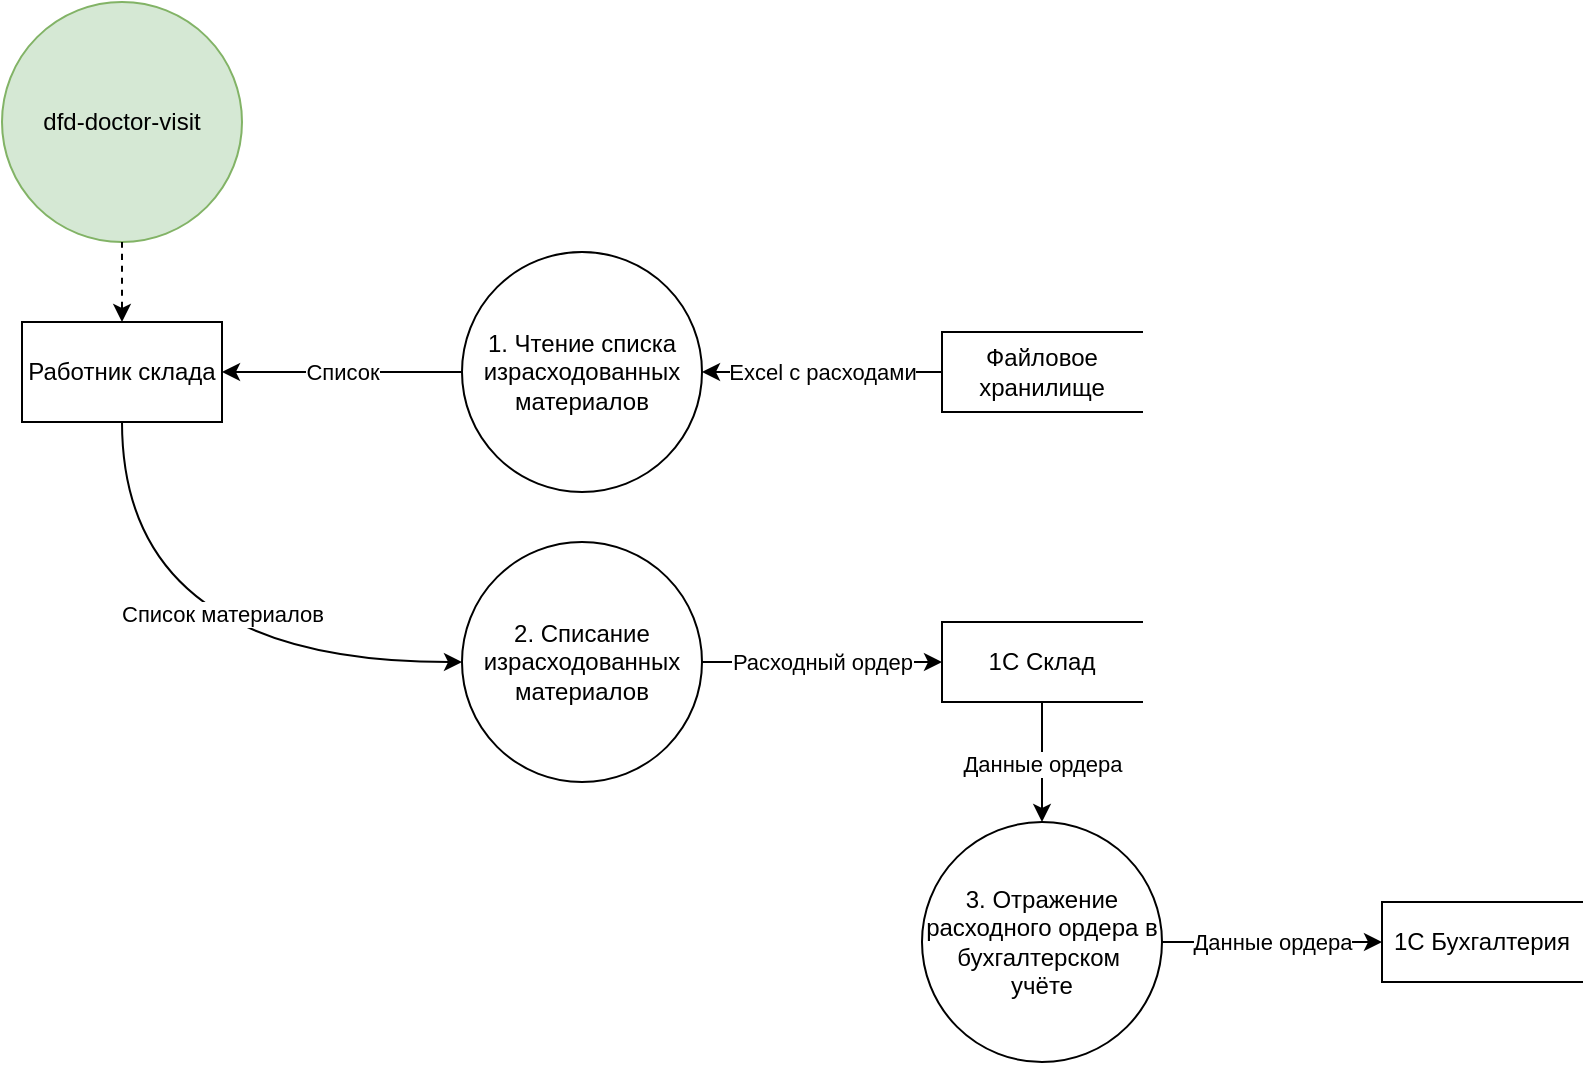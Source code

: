 <mxfile version="28.0.6">
  <diagram name="Page-1" id="ykQ6Q0lQL1jeBx256BEe">
    <mxGraphModel dx="1374" dy="848" grid="1" gridSize="10" guides="1" tooltips="1" connect="1" arrows="1" fold="1" page="1" pageScale="1" pageWidth="850" pageHeight="1100" math="0" shadow="0">
      <root>
        <mxCell id="0" />
        <mxCell id="1" parent="0" />
        <mxCell id="fgeuXzMo8uMWAzaWrkan-3" value="dfd-doctor-visit" style="shape=ellipse;html=1;dashed=0;whiteSpace=wrap;perimeter=ellipsePerimeter;fillColor=#d5e8d4;strokeColor=#82b366;" vertex="1" parent="1">
          <mxGeometry x="10" y="30" width="120" height="120" as="geometry" />
        </mxCell>
        <mxCell id="fgeuXzMo8uMWAzaWrkan-4" style="edgeStyle=orthogonalEdgeStyle;rounded=0;orthogonalLoop=1;jettySize=auto;html=1;dashed=1;curved=1;" edge="1" parent="1" source="fgeuXzMo8uMWAzaWrkan-3" target="fgeuXzMo8uMWAzaWrkan-6">
          <mxGeometry relative="1" as="geometry" />
        </mxCell>
        <mxCell id="fgeuXzMo8uMWAzaWrkan-5" value="Список" style="edgeStyle=orthogonalEdgeStyle;rounded=0;orthogonalLoop=1;jettySize=auto;html=1;curved=1;" edge="1" parent="1" source="fgeuXzMo8uMWAzaWrkan-12" target="fgeuXzMo8uMWAzaWrkan-6">
          <mxGeometry relative="1" as="geometry" />
        </mxCell>
        <mxCell id="fgeuXzMo8uMWAzaWrkan-23" style="edgeStyle=orthogonalEdgeStyle;rounded=0;orthogonalLoop=1;jettySize=auto;html=1;curved=1;" edge="1" parent="1" source="fgeuXzMo8uMWAzaWrkan-6" target="fgeuXzMo8uMWAzaWrkan-22">
          <mxGeometry relative="1" as="geometry">
            <Array as="points">
              <mxPoint x="70" y="360" />
            </Array>
          </mxGeometry>
        </mxCell>
        <mxCell id="fgeuXzMo8uMWAzaWrkan-24" value="Список материалов" style="edgeLabel;html=1;align=center;verticalAlign=middle;resizable=0;points=[];" vertex="1" connectable="0" parent="fgeuXzMo8uMWAzaWrkan-23">
          <mxGeometry x="-0.24" relative="1" as="geometry">
            <mxPoint x="50" y="-14" as="offset" />
          </mxGeometry>
        </mxCell>
        <mxCell id="fgeuXzMo8uMWAzaWrkan-6" value="Работник склада" style="html=1;dashed=0;whiteSpace=wrap;" vertex="1" parent="1">
          <mxGeometry x="20" y="190" width="100" height="50" as="geometry" />
        </mxCell>
        <mxCell id="fgeuXzMo8uMWAzaWrkan-12" value="1. Чтение списка израсходованных материалов" style="shape=ellipse;html=1;dashed=0;whiteSpace=wrap;perimeter=ellipsePerimeter;gradientColor=none;" vertex="1" parent="1">
          <mxGeometry x="240" y="155" width="120" height="120" as="geometry" />
        </mxCell>
        <mxCell id="fgeuXzMo8uMWAzaWrkan-21" value="Excel с расходами" style="edgeStyle=orthogonalEdgeStyle;rounded=0;orthogonalLoop=1;jettySize=auto;html=1;" edge="1" parent="1" source="fgeuXzMo8uMWAzaWrkan-20" target="fgeuXzMo8uMWAzaWrkan-12">
          <mxGeometry relative="1" as="geometry" />
        </mxCell>
        <mxCell id="fgeuXzMo8uMWAzaWrkan-20" value="Файловое хранилище" style="html=1;dashed=0;whiteSpace=wrap;shape=partialRectangle;right=0;" vertex="1" parent="1">
          <mxGeometry x="480" y="195" width="100" height="40" as="geometry" />
        </mxCell>
        <mxCell id="fgeuXzMo8uMWAzaWrkan-26" value="Расходный ордер" style="edgeStyle=orthogonalEdgeStyle;rounded=0;orthogonalLoop=1;jettySize=auto;html=1;entryX=0;entryY=0.5;entryDx=0;entryDy=0;" edge="1" parent="1" source="fgeuXzMo8uMWAzaWrkan-22" target="fgeuXzMo8uMWAzaWrkan-25">
          <mxGeometry relative="1" as="geometry" />
        </mxCell>
        <mxCell id="fgeuXzMo8uMWAzaWrkan-22" value="2. Списание израсходованных материалов" style="shape=ellipse;html=1;dashed=0;whiteSpace=wrap;perimeter=ellipsePerimeter;gradientColor=none;direction=south;" vertex="1" parent="1">
          <mxGeometry x="240" y="300" width="120" height="120" as="geometry" />
        </mxCell>
        <mxCell id="fgeuXzMo8uMWAzaWrkan-28" style="edgeStyle=orthogonalEdgeStyle;rounded=0;orthogonalLoop=1;jettySize=auto;html=1;entryX=0;entryY=0.5;entryDx=0;entryDy=0;" edge="1" parent="1" source="fgeuXzMo8uMWAzaWrkan-25" target="fgeuXzMo8uMWAzaWrkan-27">
          <mxGeometry relative="1" as="geometry" />
        </mxCell>
        <mxCell id="fgeuXzMo8uMWAzaWrkan-29" value="Данные ордера" style="edgeLabel;html=1;align=center;verticalAlign=middle;resizable=0;points=[];" vertex="1" connectable="0" parent="fgeuXzMo8uMWAzaWrkan-28">
          <mxGeometry x="-0.32" y="5" relative="1" as="geometry">
            <mxPoint x="-5" y="10" as="offset" />
          </mxGeometry>
        </mxCell>
        <mxCell id="fgeuXzMo8uMWAzaWrkan-25" value="1С Склад" style="html=1;dashed=0;whiteSpace=wrap;shape=partialRectangle;right=0;" vertex="1" parent="1">
          <mxGeometry x="480" y="340" width="100" height="40" as="geometry" />
        </mxCell>
        <mxCell id="fgeuXzMo8uMWAzaWrkan-31" value="Данные ордера" style="edgeStyle=orthogonalEdgeStyle;rounded=0;orthogonalLoop=1;jettySize=auto;html=1;" edge="1" parent="1" source="fgeuXzMo8uMWAzaWrkan-27" target="fgeuXzMo8uMWAzaWrkan-30">
          <mxGeometry relative="1" as="geometry" />
        </mxCell>
        <mxCell id="fgeuXzMo8uMWAzaWrkan-27" value="3. Отражение расходного ордера в бухгалтерском&amp;nbsp;&lt;div&gt;учёте&lt;/div&gt;" style="shape=ellipse;html=1;dashed=0;whiteSpace=wrap;perimeter=ellipsePerimeter;gradientColor=none;direction=south;" vertex="1" parent="1">
          <mxGeometry x="470" y="440" width="120" height="120" as="geometry" />
        </mxCell>
        <mxCell id="fgeuXzMo8uMWAzaWrkan-30" value="1С Бухгалтерия" style="html=1;dashed=0;whiteSpace=wrap;shape=partialRectangle;right=0;" vertex="1" parent="1">
          <mxGeometry x="700" y="480" width="100" height="40" as="geometry" />
        </mxCell>
      </root>
    </mxGraphModel>
  </diagram>
</mxfile>
